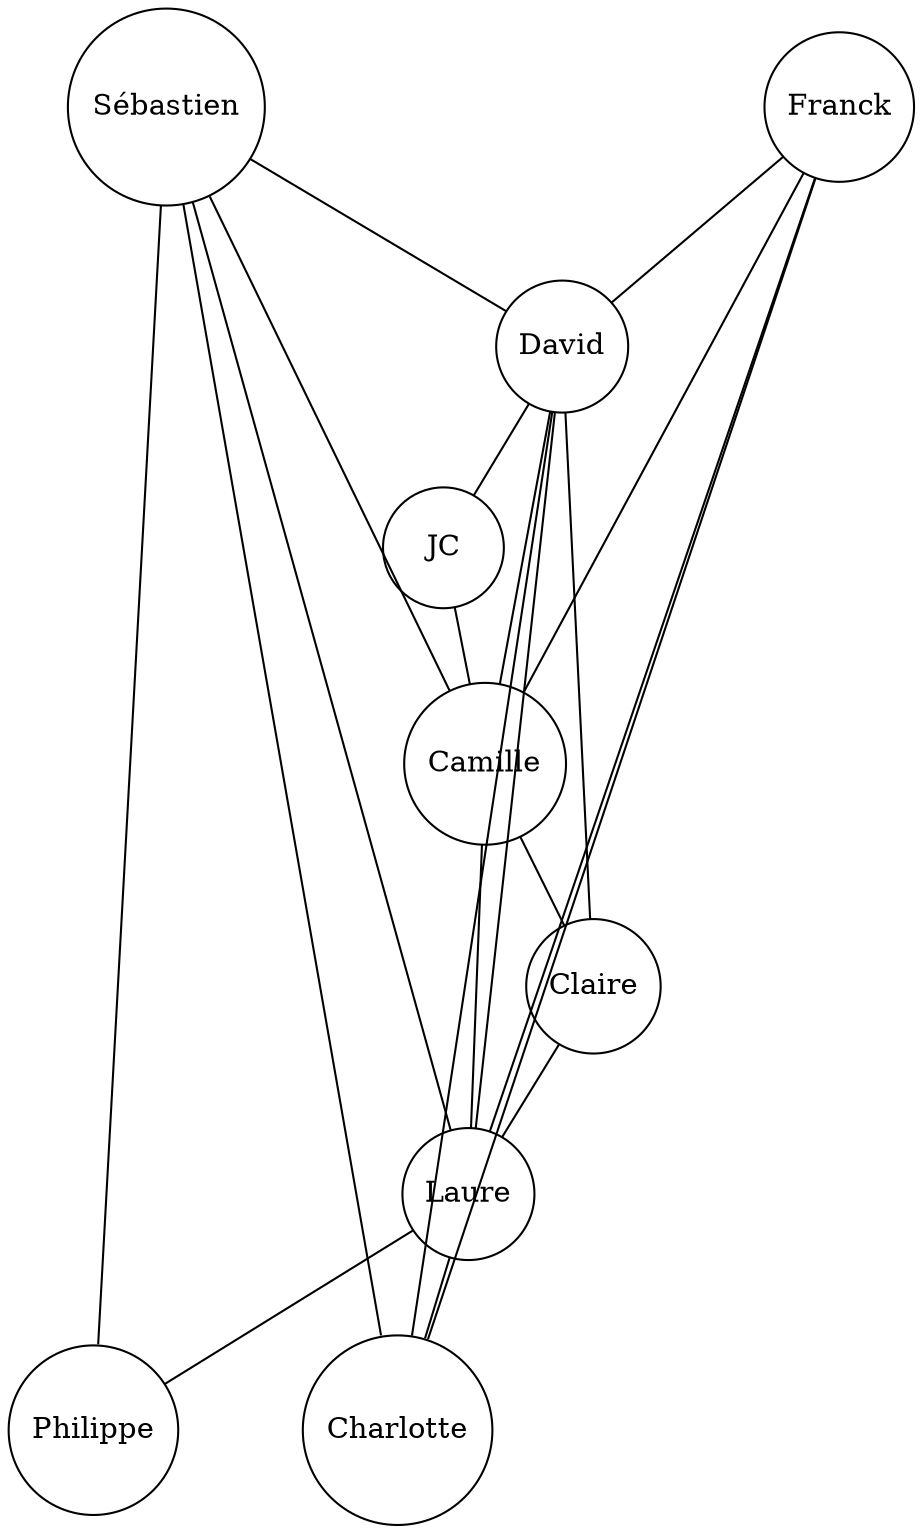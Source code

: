  graph G {
 overlap=scale;
 node [shape=circle width=.8 ];
 edge [arrowhead=none];
 splines=false;

Claire -- Laure;
Laure -- Charlotte;
David -- Laure;
JC -- Camille;
Camille -- Laure;
David -- JC;
Camille -- David;
Camille -- Claire;
David -- Charlotte;
David -- Claire;
Sébastien -- Laure;
Sébastien -- Camille;
Franck -- Laure;
Franck -- Camille;
Sébastien -- Philippe;
Laure -- Philippe;
Franck -- David;
Franck -- Charlotte;
Sébastien -- David;
Sébastien -- Charlotte;
 }
